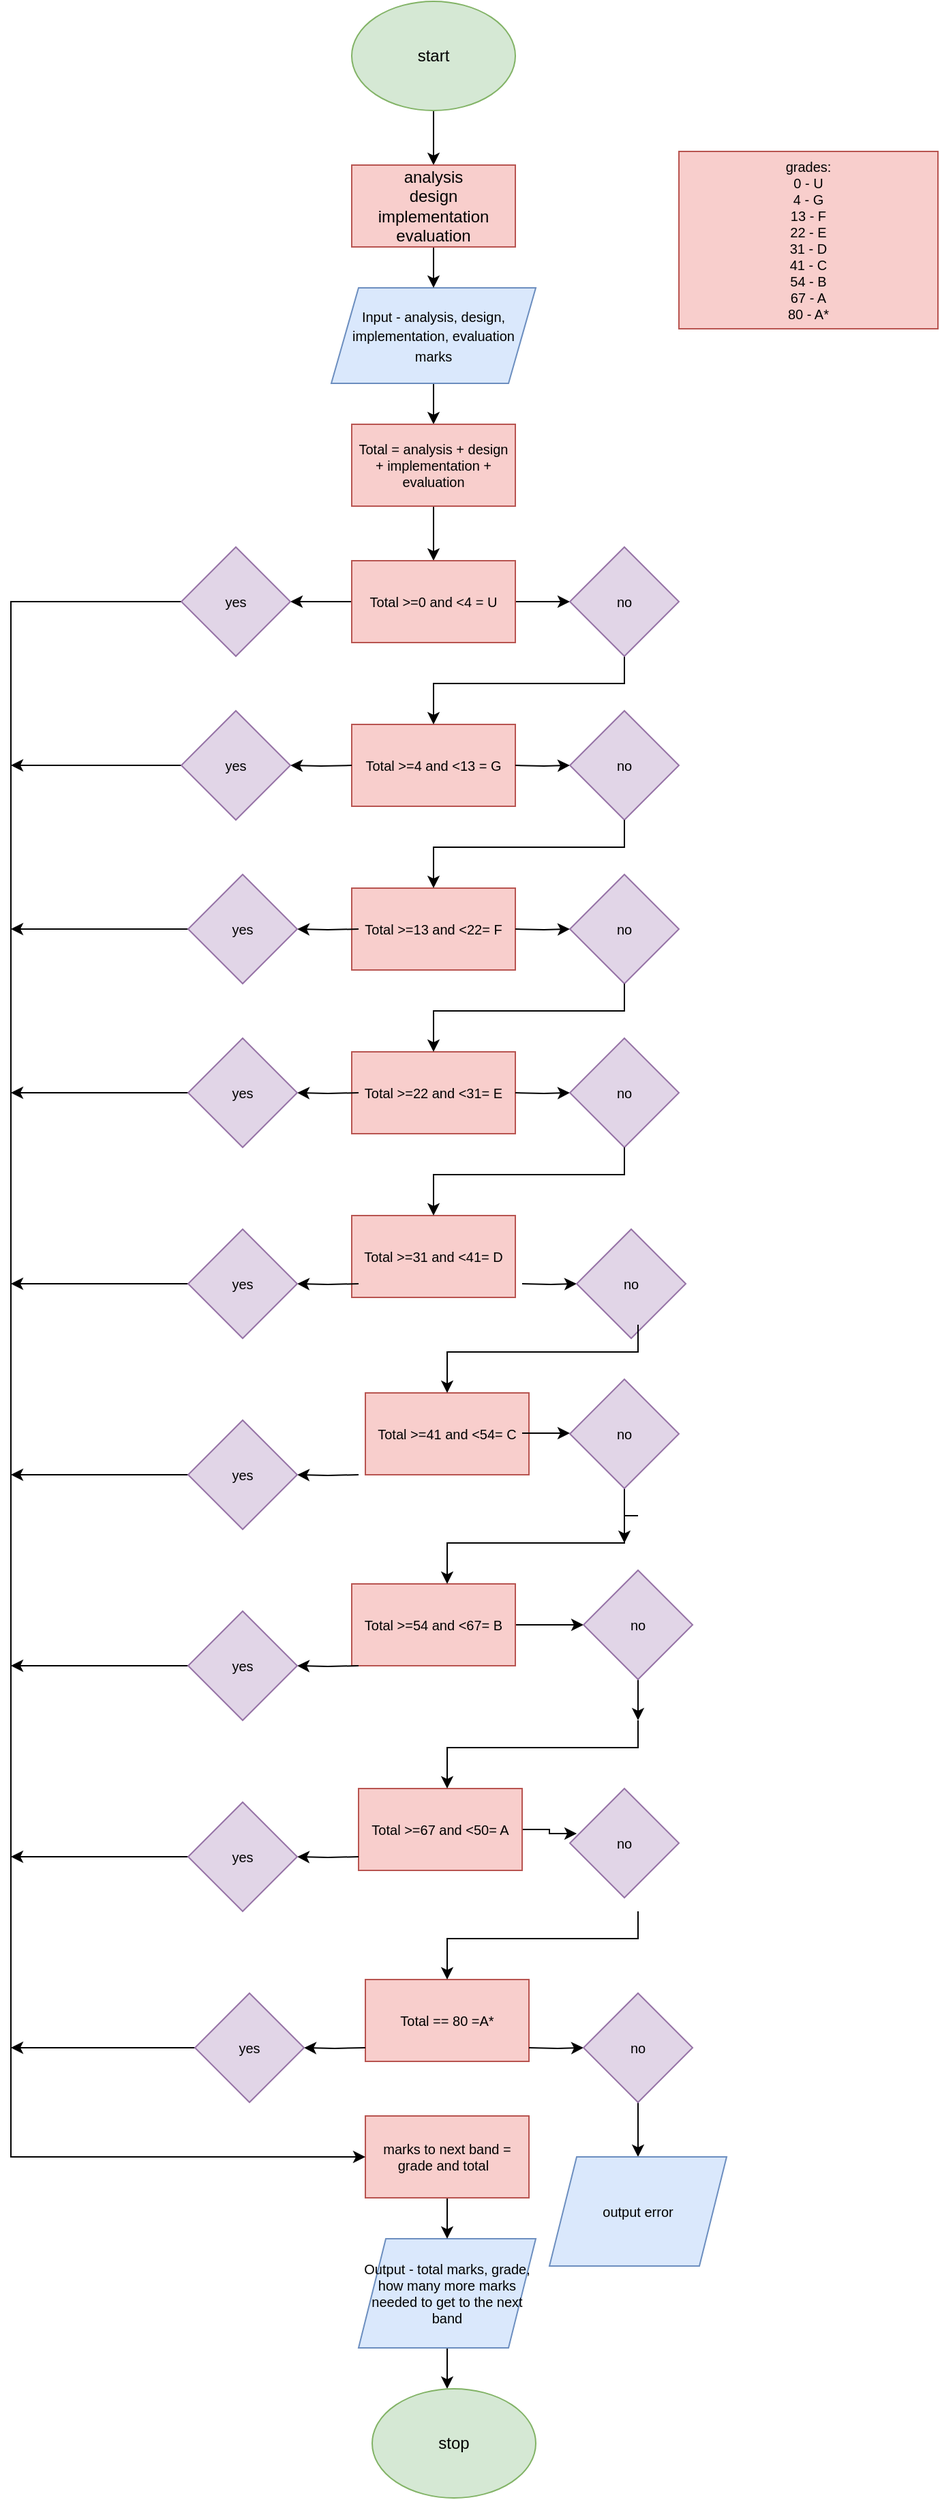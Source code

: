 <mxfile version="19.0.3" type="device"><diagram id="1_cBN6SPEV1msQ9KGl03" name="Page-1"><mxGraphModel dx="1487" dy="865" grid="1" gridSize="10" guides="1" tooltips="1" connect="1" arrows="1" fold="1" page="1" pageScale="1" pageWidth="850" pageHeight="1100" math="0" shadow="0"><root><mxCell id="0"/><mxCell id="1" parent="0"/><mxCell id="LqxKgs9ISfiNAckXIy2S-2" style="edgeStyle=orthogonalEdgeStyle;rounded=0;orthogonalLoop=1;jettySize=auto;html=1;" edge="1" parent="1" source="LqxKgs9ISfiNAckXIy2S-1"><mxGeometry relative="1" as="geometry"><mxPoint x="570" y="190" as="targetPoint"/></mxGeometry></mxCell><mxCell id="LqxKgs9ISfiNAckXIy2S-1" value="start" style="ellipse;whiteSpace=wrap;html=1;fillColor=#d5e8d4;strokeColor=#82b366;" vertex="1" parent="1"><mxGeometry x="510" y="70" width="120" height="80" as="geometry"/></mxCell><mxCell id="LqxKgs9ISfiNAckXIy2S-12" style="edgeStyle=orthogonalEdgeStyle;rounded=0;orthogonalLoop=1;jettySize=auto;html=1;fontSize=10;" edge="1" parent="1" source="LqxKgs9ISfiNAckXIy2S-3"><mxGeometry relative="1" as="geometry"><mxPoint x="570" y="380" as="targetPoint"/></mxGeometry></mxCell><mxCell id="LqxKgs9ISfiNAckXIy2S-3" value="&lt;font style=&quot;font-size: 10px;&quot;&gt;Input - analysis, design, implementation, evaluation marks&lt;/font&gt;" style="shape=parallelogram;perimeter=parallelogramPerimeter;whiteSpace=wrap;html=1;fixedSize=1;fillColor=#dae8fc;strokeColor=#6c8ebf;" vertex="1" parent="1"><mxGeometry x="495" y="280" width="150" height="70" as="geometry"/></mxCell><mxCell id="LqxKgs9ISfiNAckXIy2S-5" style="edgeStyle=orthogonalEdgeStyle;rounded=0;orthogonalLoop=1;jettySize=auto;html=1;fontSize=10;" edge="1" parent="1" source="LqxKgs9ISfiNAckXIy2S-4" target="LqxKgs9ISfiNAckXIy2S-3"><mxGeometry relative="1" as="geometry"/></mxCell><mxCell id="LqxKgs9ISfiNAckXIy2S-4" value="analysis&lt;br&gt;design&lt;br&gt;implementation&lt;br&gt;evaluation" style="rounded=0;whiteSpace=wrap;html=1;fillColor=#f8cecc;strokeColor=#b85450;" vertex="1" parent="1"><mxGeometry x="510" y="190" width="120" height="60" as="geometry"/></mxCell><mxCell id="LqxKgs9ISfiNAckXIy2S-18" style="edgeStyle=orthogonalEdgeStyle;rounded=0;orthogonalLoop=1;jettySize=auto;html=1;entryX=0.5;entryY=0;entryDx=0;entryDy=0;fontSize=10;" edge="1" parent="1" source="LqxKgs9ISfiNAckXIy2S-6"><mxGeometry relative="1" as="geometry"><mxPoint x="580" y="1820" as="targetPoint"/></mxGeometry></mxCell><mxCell id="LqxKgs9ISfiNAckXIy2S-6" value="&lt;font style=&quot;font-size: 10px;&quot;&gt;Output - total marks, grade, how many more marks needed to get to the next band&lt;/font&gt;" style="shape=parallelogram;perimeter=parallelogramPerimeter;whiteSpace=wrap;html=1;fixedSize=1;fontSize=10;fillColor=#dae8fc;strokeColor=#6c8ebf;" vertex="1" parent="1"><mxGeometry x="515" y="1710" width="130" height="80" as="geometry"/></mxCell><mxCell id="LqxKgs9ISfiNAckXIy2S-8" value="stop" style="ellipse;whiteSpace=wrap;html=1;fillColor=#d5e8d4;strokeColor=#82b366;" vertex="1" parent="1"><mxGeometry x="525" y="1820" width="120" height="80" as="geometry"/></mxCell><mxCell id="LqxKgs9ISfiNAckXIy2S-9" value="grades:&lt;br&gt;&lt;div style=&quot;&quot;&gt;0 - U&lt;/div&gt;&lt;div style=&quot;&quot;&gt;4 - G&lt;/div&gt;&lt;div style=&quot;&quot;&gt;13 - F&lt;/div&gt;&lt;div style=&quot;&quot;&gt;22 - E&lt;/div&gt;&lt;div style=&quot;&quot;&gt;31 - D&lt;/div&gt;&lt;div style=&quot;&quot;&gt;41 - C&lt;/div&gt;&lt;div style=&quot;&quot;&gt;54 - B&lt;/div&gt;&lt;div style=&quot;&quot;&gt;67 - A&lt;/div&gt;&lt;div style=&quot;&quot;&gt;80 - A*&lt;/div&gt;" style="rounded=0;whiteSpace=wrap;html=1;fontSize=10;align=center;fillColor=#f8cecc;strokeColor=#b85450;" vertex="1" parent="1"><mxGeometry x="750" y="180" width="190" height="130" as="geometry"/></mxCell><mxCell id="LqxKgs9ISfiNAckXIy2S-19" style="edgeStyle=orthogonalEdgeStyle;rounded=0;orthogonalLoop=1;jettySize=auto;html=1;fontSize=10;" edge="1" parent="1" source="LqxKgs9ISfiNAckXIy2S-13"><mxGeometry relative="1" as="geometry"><mxPoint x="570" y="480" as="targetPoint"/></mxGeometry></mxCell><mxCell id="LqxKgs9ISfiNAckXIy2S-13" value="Total = analysis + design + implementation + evaluation" style="rounded=0;whiteSpace=wrap;html=1;fontSize=10;fillColor=#f8cecc;strokeColor=#b85450;" vertex="1" parent="1"><mxGeometry x="510" y="380" width="120" height="60" as="geometry"/></mxCell><mxCell id="LqxKgs9ISfiNAckXIy2S-31" style="edgeStyle=orthogonalEdgeStyle;rounded=0;orthogonalLoop=1;jettySize=auto;html=1;entryX=0.5;entryY=0;entryDx=0;entryDy=0;fontSize=10;" edge="1" parent="1" source="LqxKgs9ISfiNAckXIy2S-16" target="LqxKgs9ISfiNAckXIy2S-6"><mxGeometry relative="1" as="geometry"/></mxCell><mxCell id="LqxKgs9ISfiNAckXIy2S-16" value="marks to next band = grade and total&amp;nbsp;&amp;nbsp;" style="rounded=0;whiteSpace=wrap;html=1;fontSize=10;fillColor=#f8cecc;strokeColor=#b85450;" vertex="1" parent="1"><mxGeometry x="520" y="1620" width="120" height="60" as="geometry"/></mxCell><mxCell id="LqxKgs9ISfiNAckXIy2S-34" style="edgeStyle=orthogonalEdgeStyle;rounded=0;orthogonalLoop=1;jettySize=auto;html=1;entryX=1;entryY=0.5;entryDx=0;entryDy=0;fontSize=10;" edge="1" parent="1" source="LqxKgs9ISfiNAckXIy2S-20" target="LqxKgs9ISfiNAckXIy2S-33"><mxGeometry relative="1" as="geometry"/></mxCell><mxCell id="LqxKgs9ISfiNAckXIy2S-36" style="edgeStyle=orthogonalEdgeStyle;rounded=0;orthogonalLoop=1;jettySize=auto;html=1;entryX=0;entryY=0.5;entryDx=0;entryDy=0;fontSize=10;" edge="1" parent="1" source="LqxKgs9ISfiNAckXIy2S-20" target="LqxKgs9ISfiNAckXIy2S-32"><mxGeometry relative="1" as="geometry"/></mxCell><mxCell id="LqxKgs9ISfiNAckXIy2S-20" value="Total &amp;gt;=0 and &amp;lt;4 = U" style="rounded=0;whiteSpace=wrap;html=1;fontSize=10;fillColor=#f8cecc;strokeColor=#b85450;" vertex="1" parent="1"><mxGeometry x="510" y="480" width="120" height="60" as="geometry"/></mxCell><mxCell id="LqxKgs9ISfiNAckXIy2S-21" value="Total &amp;gt;=4 and &amp;lt;13 = G" style="rounded=0;whiteSpace=wrap;html=1;fontSize=10;fillColor=#f8cecc;strokeColor=#b85450;" vertex="1" parent="1"><mxGeometry x="510" y="600" width="120" height="60" as="geometry"/></mxCell><mxCell id="LqxKgs9ISfiNAckXIy2S-22" value="Total &amp;gt;=13 and &amp;lt;22= F" style="rounded=0;whiteSpace=wrap;html=1;fontSize=10;fillColor=#f8cecc;strokeColor=#b85450;" vertex="1" parent="1"><mxGeometry x="510" y="720" width="120" height="60" as="geometry"/></mxCell><mxCell id="LqxKgs9ISfiNAckXIy2S-23" value="Total &amp;gt;=22 and &amp;lt;31= E" style="rounded=0;whiteSpace=wrap;html=1;fontSize=10;fillColor=#f8cecc;strokeColor=#b85450;" vertex="1" parent="1"><mxGeometry x="510" y="840" width="120" height="60" as="geometry"/></mxCell><mxCell id="LqxKgs9ISfiNAckXIy2S-24" value="Total &amp;gt;=31 and &amp;lt;41= D" style="rounded=0;whiteSpace=wrap;html=1;fontSize=10;fillColor=#f8cecc;strokeColor=#b85450;" vertex="1" parent="1"><mxGeometry x="510" y="960" width="120" height="60" as="geometry"/></mxCell><mxCell id="LqxKgs9ISfiNAckXIy2S-25" value="Total &amp;gt;=41 and &amp;lt;54= C" style="rounded=0;whiteSpace=wrap;html=1;fontSize=10;fillColor=#f8cecc;strokeColor=#b85450;" vertex="1" parent="1"><mxGeometry x="520" y="1090" width="120" height="60" as="geometry"/></mxCell><mxCell id="LqxKgs9ISfiNAckXIy2S-80" style="edgeStyle=orthogonalEdgeStyle;rounded=0;orthogonalLoop=1;jettySize=auto;html=1;entryX=0;entryY=0.5;entryDx=0;entryDy=0;fontSize=10;" edge="1" parent="1" source="LqxKgs9ISfiNAckXIy2S-26" target="LqxKgs9ISfiNAckXIy2S-48"><mxGeometry relative="1" as="geometry"/></mxCell><mxCell id="LqxKgs9ISfiNAckXIy2S-26" value="Total &amp;gt;=54 and &amp;lt;67= B" style="rounded=0;whiteSpace=wrap;html=1;fontSize=10;fillColor=#f8cecc;strokeColor=#b85450;" vertex="1" parent="1"><mxGeometry x="510" y="1230" width="120" height="60" as="geometry"/></mxCell><mxCell id="LqxKgs9ISfiNAckXIy2S-82" style="edgeStyle=orthogonalEdgeStyle;rounded=0;orthogonalLoop=1;jettySize=auto;html=1;entryX=0.063;entryY=0.413;entryDx=0;entryDy=0;entryPerimeter=0;fontSize=10;" edge="1" parent="1" source="LqxKgs9ISfiNAckXIy2S-27" target="LqxKgs9ISfiNAckXIy2S-50"><mxGeometry relative="1" as="geometry"/></mxCell><mxCell id="LqxKgs9ISfiNAckXIy2S-27" value="Total &amp;gt;=67 and &amp;lt;50= A" style="rounded=0;whiteSpace=wrap;html=1;fontSize=10;fillColor=#f8cecc;strokeColor=#b85450;" vertex="1" parent="1"><mxGeometry x="515" y="1380" width="120" height="60" as="geometry"/></mxCell><mxCell id="LqxKgs9ISfiNAckXIy2S-28" value="Total == 80 =A*" style="rounded=0;whiteSpace=wrap;html=1;fontSize=10;fillColor=#f8cecc;strokeColor=#b85450;" vertex="1" parent="1"><mxGeometry x="520" y="1520" width="120" height="60" as="geometry"/></mxCell><mxCell id="LqxKgs9ISfiNAckXIy2S-71" style="edgeStyle=orthogonalEdgeStyle;rounded=0;orthogonalLoop=1;jettySize=auto;html=1;entryX=0.5;entryY=0;entryDx=0;entryDy=0;fontSize=10;" edge="1" parent="1" source="LqxKgs9ISfiNAckXIy2S-32" target="LqxKgs9ISfiNAckXIy2S-21"><mxGeometry relative="1" as="geometry"><Array as="points"><mxPoint x="710" y="570"/><mxPoint x="570" y="570"/></Array></mxGeometry></mxCell><mxCell id="LqxKgs9ISfiNAckXIy2S-32" value="no" style="rhombus;whiteSpace=wrap;html=1;fontSize=10;fillColor=#e1d5e7;strokeColor=#9673a6;" vertex="1" parent="1"><mxGeometry x="670" y="470" width="80" height="80" as="geometry"/></mxCell><mxCell id="LqxKgs9ISfiNAckXIy2S-83" style="edgeStyle=orthogonalEdgeStyle;rounded=0;orthogonalLoop=1;jettySize=auto;html=1;entryX=0;entryY=0.5;entryDx=0;entryDy=0;fontSize=10;" edge="1" parent="1" source="LqxKgs9ISfiNAckXIy2S-33" target="LqxKgs9ISfiNAckXIy2S-16"><mxGeometry relative="1" as="geometry"><Array as="points"><mxPoint x="260" y="510"/><mxPoint x="260" y="1650"/></Array></mxGeometry></mxCell><mxCell id="LqxKgs9ISfiNAckXIy2S-33" value="yes" style="rhombus;whiteSpace=wrap;html=1;fontSize=10;fillColor=#e1d5e7;strokeColor=#9673a6;" vertex="1" parent="1"><mxGeometry x="385" y="470" width="80" height="80" as="geometry"/></mxCell><mxCell id="LqxKgs9ISfiNAckXIy2S-37" style="edgeStyle=orthogonalEdgeStyle;rounded=0;orthogonalLoop=1;jettySize=auto;html=1;entryX=0;entryY=0.5;entryDx=0;entryDy=0;fontSize=10;" edge="1" parent="1" target="LqxKgs9ISfiNAckXIy2S-38"><mxGeometry relative="1" as="geometry"><mxPoint x="630" y="630" as="sourcePoint"/></mxGeometry></mxCell><mxCell id="LqxKgs9ISfiNAckXIy2S-38" value="no" style="rhombus;whiteSpace=wrap;html=1;fontSize=10;fillColor=#e1d5e7;strokeColor=#9673a6;" vertex="1" parent="1"><mxGeometry x="670" y="590" width="80" height="80" as="geometry"/></mxCell><mxCell id="LqxKgs9ISfiNAckXIy2S-39" style="edgeStyle=orthogonalEdgeStyle;rounded=0;orthogonalLoop=1;jettySize=auto;html=1;entryX=0;entryY=0.5;entryDx=0;entryDy=0;fontSize=10;" edge="1" parent="1" target="LqxKgs9ISfiNAckXIy2S-40"><mxGeometry relative="1" as="geometry"><mxPoint x="630" y="750" as="sourcePoint"/></mxGeometry></mxCell><mxCell id="LqxKgs9ISfiNAckXIy2S-40" value="no" style="rhombus;whiteSpace=wrap;html=1;fontSize=10;fillColor=#e1d5e7;strokeColor=#9673a6;" vertex="1" parent="1"><mxGeometry x="670" y="710" width="80" height="80" as="geometry"/></mxCell><mxCell id="LqxKgs9ISfiNAckXIy2S-41" style="edgeStyle=orthogonalEdgeStyle;rounded=0;orthogonalLoop=1;jettySize=auto;html=1;entryX=0;entryY=0.5;entryDx=0;entryDy=0;fontSize=10;" edge="1" parent="1" target="LqxKgs9ISfiNAckXIy2S-42"><mxGeometry relative="1" as="geometry"><mxPoint x="630" y="870" as="sourcePoint"/></mxGeometry></mxCell><mxCell id="LqxKgs9ISfiNAckXIy2S-42" value="no" style="rhombus;whiteSpace=wrap;html=1;fontSize=10;fillColor=#e1d5e7;strokeColor=#9673a6;" vertex="1" parent="1"><mxGeometry x="670" y="830" width="80" height="80" as="geometry"/></mxCell><mxCell id="LqxKgs9ISfiNAckXIy2S-43" style="edgeStyle=orthogonalEdgeStyle;rounded=0;orthogonalLoop=1;jettySize=auto;html=1;entryX=0;entryY=0.5;entryDx=0;entryDy=0;fontSize=10;" edge="1" parent="1" target="LqxKgs9ISfiNAckXIy2S-44"><mxGeometry relative="1" as="geometry"><mxPoint x="635" y="1010" as="sourcePoint"/></mxGeometry></mxCell><mxCell id="LqxKgs9ISfiNAckXIy2S-44" value="no" style="rhombus;whiteSpace=wrap;html=1;fontSize=10;fillColor=#e1d5e7;strokeColor=#9673a6;" vertex="1" parent="1"><mxGeometry x="675" y="970" width="80" height="80" as="geometry"/></mxCell><mxCell id="LqxKgs9ISfiNAckXIy2S-45" style="edgeStyle=orthogonalEdgeStyle;rounded=0;orthogonalLoop=1;jettySize=auto;html=1;fontSize=10;" edge="1" parent="1"><mxGeometry relative="1" as="geometry"><mxPoint x="635" y="1119.5" as="sourcePoint"/><mxPoint x="670" y="1119.5" as="targetPoint"/></mxGeometry></mxCell><mxCell id="LqxKgs9ISfiNAckXIy2S-79" style="edgeStyle=orthogonalEdgeStyle;rounded=0;orthogonalLoop=1;jettySize=auto;html=1;fontSize=10;" edge="1" parent="1" source="LqxKgs9ISfiNAckXIy2S-46"><mxGeometry relative="1" as="geometry"><mxPoint x="710" y="1200" as="targetPoint"/></mxGeometry></mxCell><mxCell id="LqxKgs9ISfiNAckXIy2S-46" value="no" style="rhombus;whiteSpace=wrap;html=1;fontSize=10;fillColor=#e1d5e7;strokeColor=#9673a6;" vertex="1" parent="1"><mxGeometry x="670" y="1080" width="80" height="80" as="geometry"/></mxCell><mxCell id="LqxKgs9ISfiNAckXIy2S-81" style="edgeStyle=orthogonalEdgeStyle;rounded=0;orthogonalLoop=1;jettySize=auto;html=1;fontSize=10;" edge="1" parent="1" source="LqxKgs9ISfiNAckXIy2S-48"><mxGeometry relative="1" as="geometry"><mxPoint x="720" y="1330" as="targetPoint"/></mxGeometry></mxCell><mxCell id="LqxKgs9ISfiNAckXIy2S-48" value="no" style="rhombus;whiteSpace=wrap;html=1;fontSize=10;fillColor=#e1d5e7;strokeColor=#9673a6;" vertex="1" parent="1"><mxGeometry x="680" y="1220" width="80" height="80" as="geometry"/></mxCell><mxCell id="LqxKgs9ISfiNAckXIy2S-50" value="no" style="rhombus;whiteSpace=wrap;html=1;fontSize=10;fillColor=#e1d5e7;strokeColor=#9673a6;" vertex="1" parent="1"><mxGeometry x="670" y="1380" width="80" height="80" as="geometry"/></mxCell><mxCell id="LqxKgs9ISfiNAckXIy2S-51" style="edgeStyle=orthogonalEdgeStyle;rounded=0;orthogonalLoop=1;jettySize=auto;html=1;entryX=0;entryY=0.5;entryDx=0;entryDy=0;fontSize=10;" edge="1" parent="1" target="LqxKgs9ISfiNAckXIy2S-52"><mxGeometry relative="1" as="geometry"><mxPoint x="640" y="1570" as="sourcePoint"/></mxGeometry></mxCell><mxCell id="LqxKgs9ISfiNAckXIy2S-93" style="edgeStyle=orthogonalEdgeStyle;rounded=0;orthogonalLoop=1;jettySize=auto;html=1;fontSize=10;" edge="1" parent="1" source="LqxKgs9ISfiNAckXIy2S-52"><mxGeometry relative="1" as="geometry"><mxPoint x="720" y="1650" as="targetPoint"/></mxGeometry></mxCell><mxCell id="LqxKgs9ISfiNAckXIy2S-52" value="no" style="rhombus;whiteSpace=wrap;html=1;fontSize=10;fillColor=#e1d5e7;strokeColor=#9673a6;" vertex="1" parent="1"><mxGeometry x="680" y="1530" width="80" height="80" as="geometry"/></mxCell><mxCell id="LqxKgs9ISfiNAckXIy2S-53" style="edgeStyle=orthogonalEdgeStyle;rounded=0;orthogonalLoop=1;jettySize=auto;html=1;entryX=1;entryY=0.5;entryDx=0;entryDy=0;fontSize=10;" edge="1" parent="1" target="LqxKgs9ISfiNAckXIy2S-54"><mxGeometry relative="1" as="geometry"><mxPoint x="510" y="630" as="sourcePoint"/></mxGeometry></mxCell><mxCell id="LqxKgs9ISfiNAckXIy2S-84" style="edgeStyle=orthogonalEdgeStyle;rounded=0;orthogonalLoop=1;jettySize=auto;html=1;fontSize=10;" edge="1" parent="1" source="LqxKgs9ISfiNAckXIy2S-54"><mxGeometry relative="1" as="geometry"><mxPoint x="260" y="630" as="targetPoint"/></mxGeometry></mxCell><mxCell id="LqxKgs9ISfiNAckXIy2S-54" value="yes" style="rhombus;whiteSpace=wrap;html=1;fontSize=10;fillColor=#e1d5e7;strokeColor=#9673a6;" vertex="1" parent="1"><mxGeometry x="385" y="590" width="80" height="80" as="geometry"/></mxCell><mxCell id="LqxKgs9ISfiNAckXIy2S-55" style="edgeStyle=orthogonalEdgeStyle;rounded=0;orthogonalLoop=1;jettySize=auto;html=1;entryX=1;entryY=0.5;entryDx=0;entryDy=0;fontSize=10;" edge="1" parent="1" target="LqxKgs9ISfiNAckXIy2S-56"><mxGeometry relative="1" as="geometry"><mxPoint x="515" y="750" as="sourcePoint"/></mxGeometry></mxCell><mxCell id="LqxKgs9ISfiNAckXIy2S-85" style="edgeStyle=orthogonalEdgeStyle;rounded=0;orthogonalLoop=1;jettySize=auto;html=1;fontSize=10;" edge="1" parent="1" source="LqxKgs9ISfiNAckXIy2S-56"><mxGeometry relative="1" as="geometry"><mxPoint x="260" y="750" as="targetPoint"/></mxGeometry></mxCell><mxCell id="LqxKgs9ISfiNAckXIy2S-56" value="yes" style="rhombus;whiteSpace=wrap;html=1;fontSize=10;fillColor=#e1d5e7;strokeColor=#9673a6;" vertex="1" parent="1"><mxGeometry x="390" y="710" width="80" height="80" as="geometry"/></mxCell><mxCell id="LqxKgs9ISfiNAckXIy2S-57" style="edgeStyle=orthogonalEdgeStyle;rounded=0;orthogonalLoop=1;jettySize=auto;html=1;entryX=1;entryY=0.5;entryDx=0;entryDy=0;fontSize=10;" edge="1" parent="1" target="LqxKgs9ISfiNAckXIy2S-58"><mxGeometry relative="1" as="geometry"><mxPoint x="515" y="870" as="sourcePoint"/></mxGeometry></mxCell><mxCell id="LqxKgs9ISfiNAckXIy2S-86" style="edgeStyle=orthogonalEdgeStyle;rounded=0;orthogonalLoop=1;jettySize=auto;html=1;fontSize=10;" edge="1" parent="1" source="LqxKgs9ISfiNAckXIy2S-58"><mxGeometry relative="1" as="geometry"><mxPoint x="260" y="870" as="targetPoint"/></mxGeometry></mxCell><mxCell id="LqxKgs9ISfiNAckXIy2S-58" value="yes" style="rhombus;whiteSpace=wrap;html=1;fontSize=10;fillColor=#e1d5e7;strokeColor=#9673a6;" vertex="1" parent="1"><mxGeometry x="390" y="830" width="80" height="80" as="geometry"/></mxCell><mxCell id="LqxKgs9ISfiNAckXIy2S-59" style="edgeStyle=orthogonalEdgeStyle;rounded=0;orthogonalLoop=1;jettySize=auto;html=1;entryX=1;entryY=0.5;entryDx=0;entryDy=0;fontSize=10;" edge="1" parent="1" target="LqxKgs9ISfiNAckXIy2S-60"><mxGeometry relative="1" as="geometry"><mxPoint x="515" y="1010" as="sourcePoint"/></mxGeometry></mxCell><mxCell id="LqxKgs9ISfiNAckXIy2S-87" style="edgeStyle=orthogonalEdgeStyle;rounded=0;orthogonalLoop=1;jettySize=auto;html=1;fontSize=10;" edge="1" parent="1" source="LqxKgs9ISfiNAckXIy2S-60"><mxGeometry relative="1" as="geometry"><mxPoint x="260" y="1010" as="targetPoint"/></mxGeometry></mxCell><mxCell id="LqxKgs9ISfiNAckXIy2S-60" value="yes" style="rhombus;whiteSpace=wrap;html=1;fontSize=10;fillColor=#e1d5e7;strokeColor=#9673a6;" vertex="1" parent="1"><mxGeometry x="390" y="970" width="80" height="80" as="geometry"/></mxCell><mxCell id="LqxKgs9ISfiNAckXIy2S-61" style="edgeStyle=orthogonalEdgeStyle;rounded=0;orthogonalLoop=1;jettySize=auto;html=1;entryX=1;entryY=0.5;entryDx=0;entryDy=0;fontSize=10;" edge="1" parent="1" target="LqxKgs9ISfiNAckXIy2S-62"><mxGeometry relative="1" as="geometry"><mxPoint x="515" y="1150" as="sourcePoint"/></mxGeometry></mxCell><mxCell id="LqxKgs9ISfiNAckXIy2S-88" style="edgeStyle=orthogonalEdgeStyle;rounded=0;orthogonalLoop=1;jettySize=auto;html=1;fontSize=10;" edge="1" parent="1" source="LqxKgs9ISfiNAckXIy2S-62"><mxGeometry relative="1" as="geometry"><mxPoint x="260" y="1150" as="targetPoint"/></mxGeometry></mxCell><mxCell id="LqxKgs9ISfiNAckXIy2S-62" value="yes" style="rhombus;whiteSpace=wrap;html=1;fontSize=10;fillColor=#e1d5e7;strokeColor=#9673a6;" vertex="1" parent="1"><mxGeometry x="390" y="1110" width="80" height="80" as="geometry"/></mxCell><mxCell id="LqxKgs9ISfiNAckXIy2S-63" style="edgeStyle=orthogonalEdgeStyle;rounded=0;orthogonalLoop=1;jettySize=auto;html=1;entryX=1;entryY=0.5;entryDx=0;entryDy=0;fontSize=10;" edge="1" parent="1" target="LqxKgs9ISfiNAckXIy2S-64"><mxGeometry relative="1" as="geometry"><mxPoint x="515" y="1290" as="sourcePoint"/></mxGeometry></mxCell><mxCell id="LqxKgs9ISfiNAckXIy2S-89" style="edgeStyle=orthogonalEdgeStyle;rounded=0;orthogonalLoop=1;jettySize=auto;html=1;fontSize=10;" edge="1" parent="1" source="LqxKgs9ISfiNAckXIy2S-64"><mxGeometry relative="1" as="geometry"><mxPoint x="260" y="1290" as="targetPoint"/></mxGeometry></mxCell><mxCell id="LqxKgs9ISfiNAckXIy2S-64" value="yes" style="rhombus;whiteSpace=wrap;html=1;fontSize=10;fillColor=#e1d5e7;strokeColor=#9673a6;" vertex="1" parent="1"><mxGeometry x="390" y="1250" width="80" height="80" as="geometry"/></mxCell><mxCell id="LqxKgs9ISfiNAckXIy2S-67" style="edgeStyle=orthogonalEdgeStyle;rounded=0;orthogonalLoop=1;jettySize=auto;html=1;entryX=1;entryY=0.5;entryDx=0;entryDy=0;fontSize=10;" edge="1" parent="1" target="LqxKgs9ISfiNAckXIy2S-68"><mxGeometry relative="1" as="geometry"><mxPoint x="515" y="1430" as="sourcePoint"/></mxGeometry></mxCell><mxCell id="LqxKgs9ISfiNAckXIy2S-90" style="edgeStyle=orthogonalEdgeStyle;rounded=0;orthogonalLoop=1;jettySize=auto;html=1;fontSize=10;" edge="1" parent="1" source="LqxKgs9ISfiNAckXIy2S-68"><mxGeometry relative="1" as="geometry"><mxPoint x="260" y="1430" as="targetPoint"/></mxGeometry></mxCell><mxCell id="LqxKgs9ISfiNAckXIy2S-68" value="yes" style="rhombus;whiteSpace=wrap;html=1;fontSize=10;fillColor=#e1d5e7;strokeColor=#9673a6;" vertex="1" parent="1"><mxGeometry x="390" y="1390" width="80" height="80" as="geometry"/></mxCell><mxCell id="LqxKgs9ISfiNAckXIy2S-69" style="edgeStyle=orthogonalEdgeStyle;rounded=0;orthogonalLoop=1;jettySize=auto;html=1;entryX=1;entryY=0.5;entryDx=0;entryDy=0;fontSize=10;" edge="1" parent="1" target="LqxKgs9ISfiNAckXIy2S-70"><mxGeometry relative="1" as="geometry"><mxPoint x="520" y="1570" as="sourcePoint"/></mxGeometry></mxCell><mxCell id="LqxKgs9ISfiNAckXIy2S-91" style="edgeStyle=orthogonalEdgeStyle;rounded=0;orthogonalLoop=1;jettySize=auto;html=1;fontSize=10;" edge="1" parent="1" source="LqxKgs9ISfiNAckXIy2S-70"><mxGeometry relative="1" as="geometry"><mxPoint x="260" y="1570" as="targetPoint"/></mxGeometry></mxCell><mxCell id="LqxKgs9ISfiNAckXIy2S-70" value="yes" style="rhombus;whiteSpace=wrap;html=1;fontSize=10;fillColor=#e1d5e7;strokeColor=#9673a6;" vertex="1" parent="1"><mxGeometry x="395" y="1530" width="80" height="80" as="geometry"/></mxCell><mxCell id="LqxKgs9ISfiNAckXIy2S-72" style="edgeStyle=orthogonalEdgeStyle;rounded=0;orthogonalLoop=1;jettySize=auto;html=1;entryX=0.5;entryY=0;entryDx=0;entryDy=0;fontSize=10;" edge="1" parent="1"><mxGeometry relative="1" as="geometry"><mxPoint x="710" y="670" as="sourcePoint"/><mxPoint x="570" y="720" as="targetPoint"/><Array as="points"><mxPoint x="710" y="690"/><mxPoint x="570" y="690"/></Array></mxGeometry></mxCell><mxCell id="LqxKgs9ISfiNAckXIy2S-73" style="edgeStyle=orthogonalEdgeStyle;rounded=0;orthogonalLoop=1;jettySize=auto;html=1;entryX=0.5;entryY=0;entryDx=0;entryDy=0;fontSize=10;" edge="1" parent="1"><mxGeometry relative="1" as="geometry"><mxPoint x="710" y="790" as="sourcePoint"/><mxPoint x="570" y="840" as="targetPoint"/><Array as="points"><mxPoint x="710" y="810"/><mxPoint x="570" y="810"/></Array></mxGeometry></mxCell><mxCell id="LqxKgs9ISfiNAckXIy2S-74" style="edgeStyle=orthogonalEdgeStyle;rounded=0;orthogonalLoop=1;jettySize=auto;html=1;entryX=0.5;entryY=0;entryDx=0;entryDy=0;fontSize=10;" edge="1" parent="1"><mxGeometry relative="1" as="geometry"><mxPoint x="710" y="910" as="sourcePoint"/><mxPoint x="570" y="960" as="targetPoint"/><Array as="points"><mxPoint x="710" y="930"/><mxPoint x="570" y="930"/></Array></mxGeometry></mxCell><mxCell id="LqxKgs9ISfiNAckXIy2S-75" style="edgeStyle=orthogonalEdgeStyle;rounded=0;orthogonalLoop=1;jettySize=auto;html=1;entryX=0.5;entryY=0;entryDx=0;entryDy=0;fontSize=10;" edge="1" parent="1"><mxGeometry relative="1" as="geometry"><mxPoint x="720" y="1040" as="sourcePoint"/><mxPoint x="580" y="1090" as="targetPoint"/><Array as="points"><mxPoint x="720" y="1060"/><mxPoint x="580" y="1060"/></Array></mxGeometry></mxCell><mxCell id="LqxKgs9ISfiNAckXIy2S-76" style="edgeStyle=orthogonalEdgeStyle;rounded=0;orthogonalLoop=1;jettySize=auto;html=1;entryX=0.5;entryY=0;entryDx=0;entryDy=0;fontSize=10;" edge="1" parent="1"><mxGeometry relative="1" as="geometry"><mxPoint x="720" y="1180" as="sourcePoint"/><mxPoint x="580" y="1230" as="targetPoint"/><Array as="points"><mxPoint x="710" y="1180"/><mxPoint x="710" y="1200"/><mxPoint x="580" y="1200"/></Array></mxGeometry></mxCell><mxCell id="LqxKgs9ISfiNAckXIy2S-77" style="edgeStyle=orthogonalEdgeStyle;rounded=0;orthogonalLoop=1;jettySize=auto;html=1;entryX=0.5;entryY=0;entryDx=0;entryDy=0;fontSize=10;" edge="1" parent="1"><mxGeometry relative="1" as="geometry"><mxPoint x="720" y="1330" as="sourcePoint"/><mxPoint x="580" y="1380" as="targetPoint"/><Array as="points"><mxPoint x="720" y="1350"/><mxPoint x="580" y="1350"/></Array></mxGeometry></mxCell><mxCell id="LqxKgs9ISfiNAckXIy2S-78" style="edgeStyle=orthogonalEdgeStyle;rounded=0;orthogonalLoop=1;jettySize=auto;html=1;entryX=0.5;entryY=0;entryDx=0;entryDy=0;fontSize=10;" edge="1" parent="1"><mxGeometry relative="1" as="geometry"><mxPoint x="720" y="1470" as="sourcePoint"/><mxPoint x="580" y="1520" as="targetPoint"/><Array as="points"><mxPoint x="720" y="1490"/><mxPoint x="580" y="1490"/></Array></mxGeometry></mxCell><mxCell id="LqxKgs9ISfiNAckXIy2S-94" value="output error" style="shape=parallelogram;perimeter=parallelogramPerimeter;whiteSpace=wrap;html=1;fixedSize=1;fontSize=10;fillColor=#dae8fc;strokeColor=#6c8ebf;" vertex="1" parent="1"><mxGeometry x="655" y="1650" width="130" height="80" as="geometry"/></mxCell></root></mxGraphModel></diagram></mxfile>